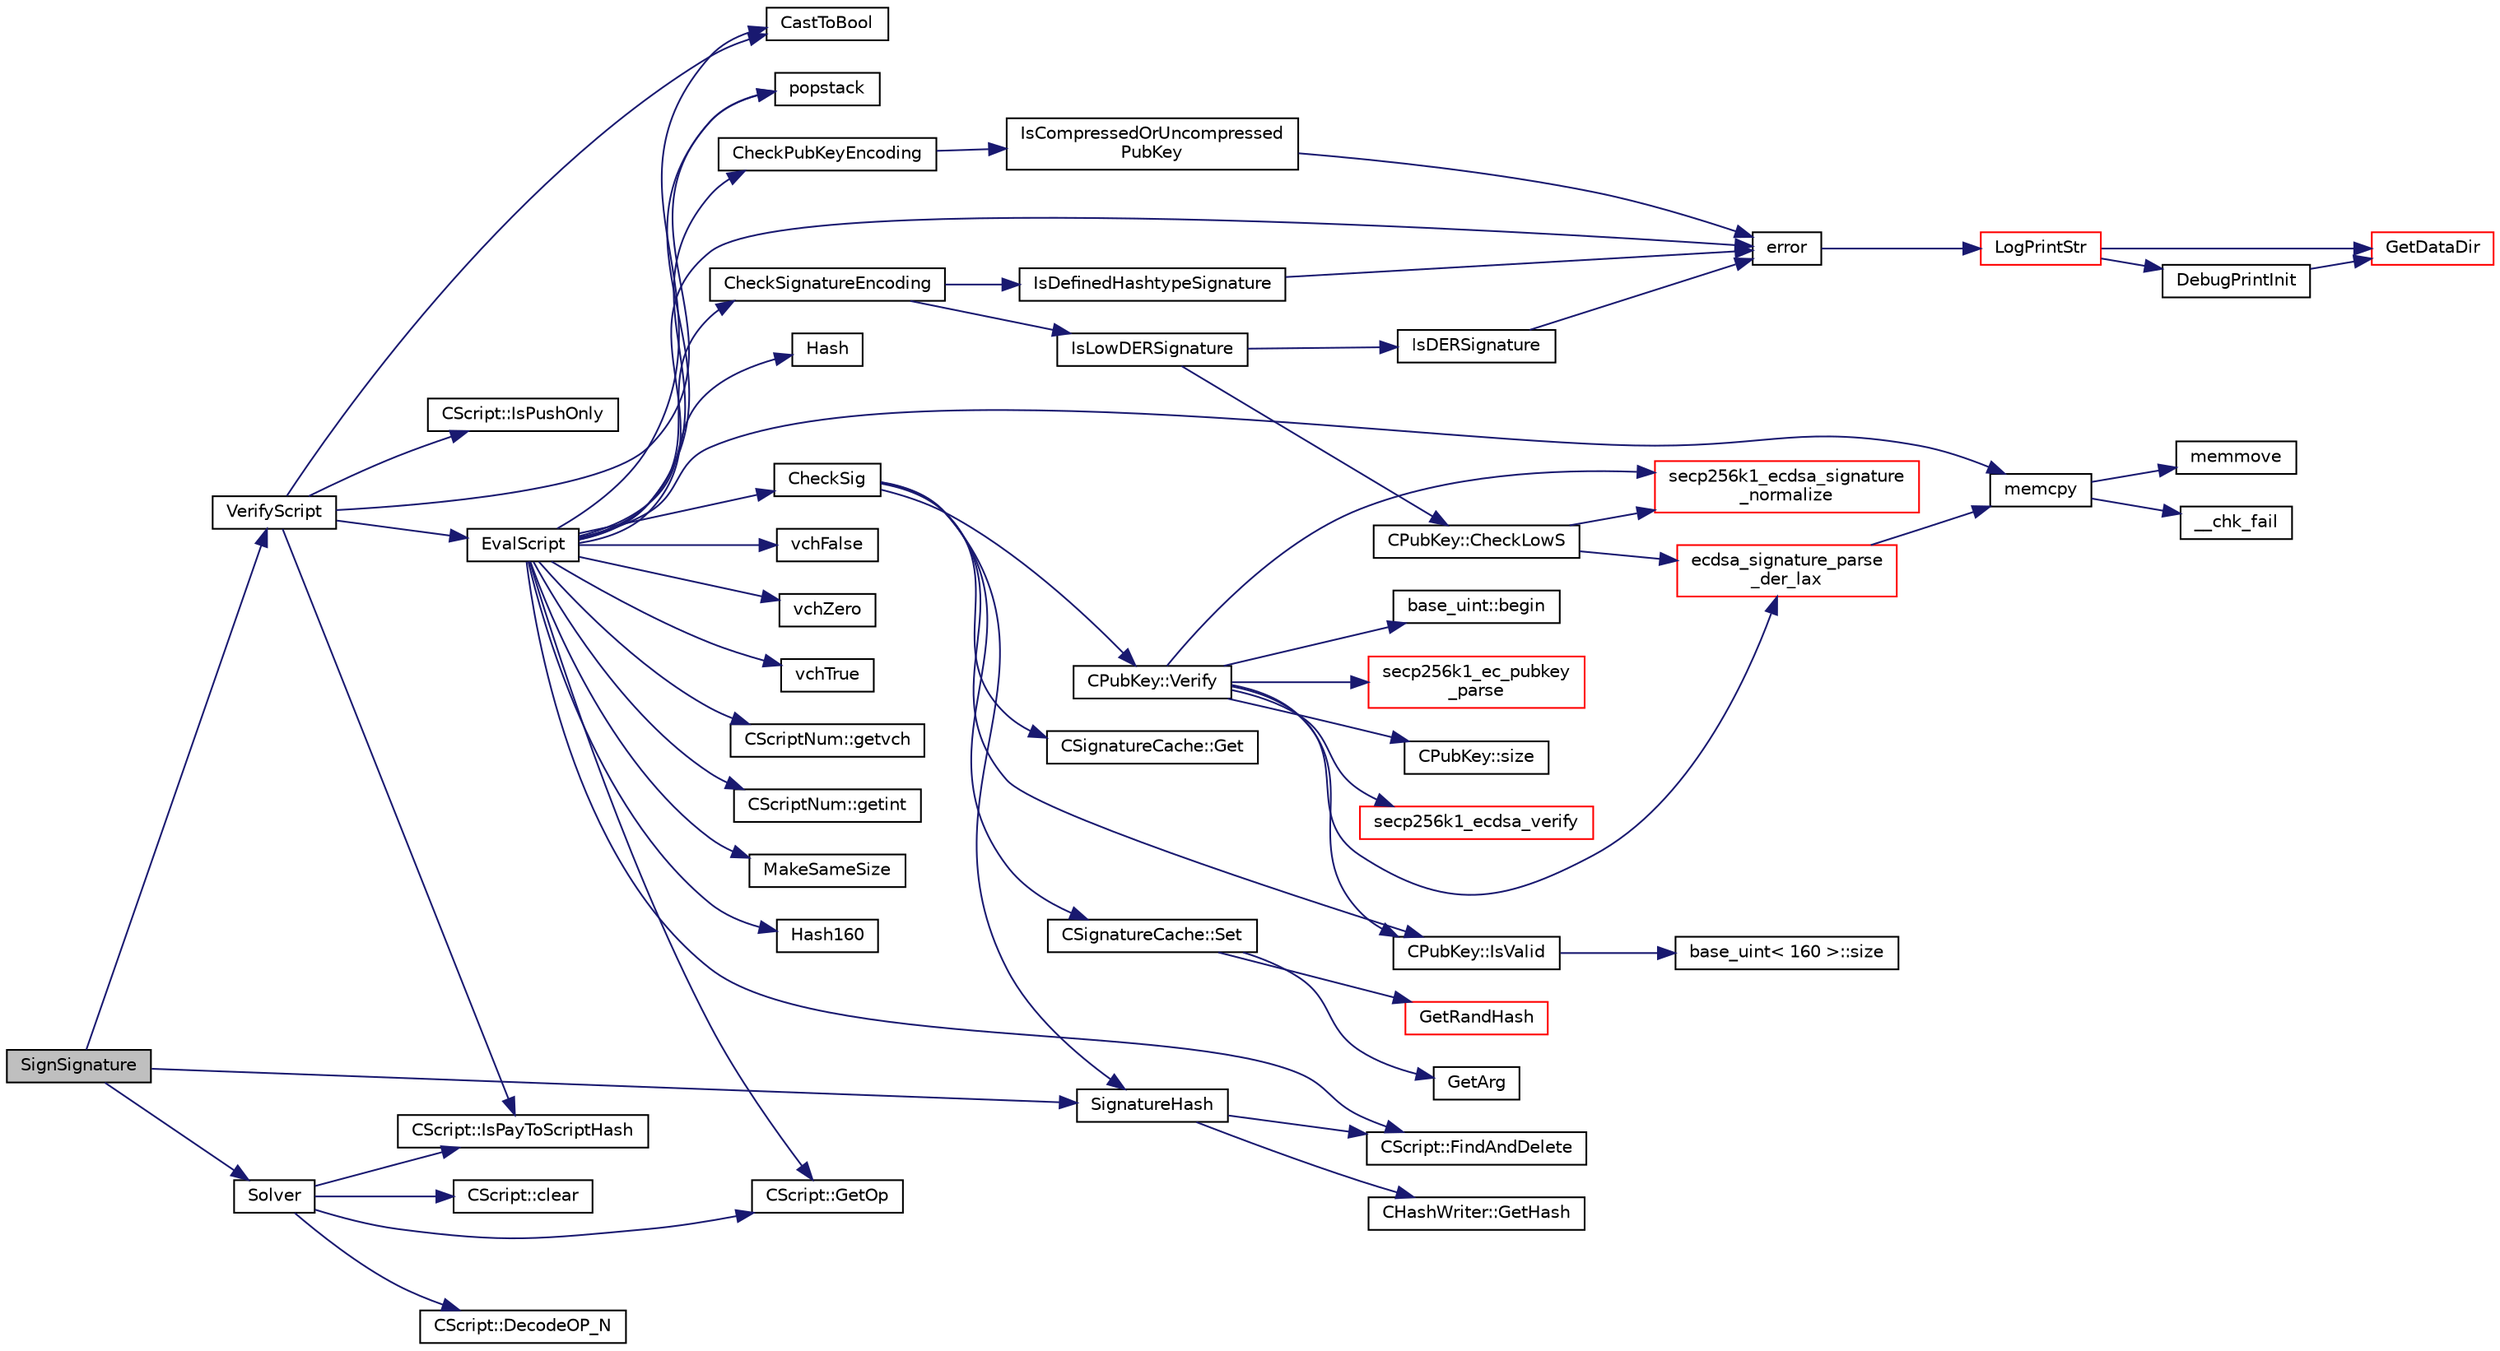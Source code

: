digraph "SignSignature"
{
  edge [fontname="Helvetica",fontsize="10",labelfontname="Helvetica",labelfontsize="10"];
  node [fontname="Helvetica",fontsize="10",shape=record];
  rankdir="LR";
  Node3396 [label="SignSignature",height=0.2,width=0.4,color="black", fillcolor="grey75", style="filled", fontcolor="black"];
  Node3396 -> Node3397 [color="midnightblue",fontsize="10",style="solid",fontname="Helvetica"];
  Node3397 [label="SignatureHash",height=0.2,width=0.4,color="black", fillcolor="white", style="filled",URL="$dd/d0f/script_8cpp.html#a4086161bb714485e7e3662d9b0ceed7d"];
  Node3397 -> Node3398 [color="midnightblue",fontsize="10",style="solid",fontname="Helvetica"];
  Node3398 [label="CScript::FindAndDelete",height=0.2,width=0.4,color="black", fillcolor="white", style="filled",URL="$d9/d4b/class_c_script.html#aad6e9f84fe8aa2d27a979f1bc2732463"];
  Node3397 -> Node3399 [color="midnightblue",fontsize="10",style="solid",fontname="Helvetica"];
  Node3399 [label="CHashWriter::GetHash",height=0.2,width=0.4,color="black", fillcolor="white", style="filled",URL="$d2/def/class_c_hash_writer.html#ae94a937211502eabf19477630090093a"];
  Node3396 -> Node3400 [color="midnightblue",fontsize="10",style="solid",fontname="Helvetica"];
  Node3400 [label="Solver",height=0.2,width=0.4,color="black", fillcolor="white", style="filled",URL="$dd/d0f/script_8cpp.html#a6ee6be50bff44464e905680c6fcee6dc"];
  Node3400 -> Node3401 [color="midnightblue",fontsize="10",style="solid",fontname="Helvetica"];
  Node3401 [label="CScript::IsPayToScriptHash",height=0.2,width=0.4,color="black", fillcolor="white", style="filled",URL="$d9/d4b/class_c_script.html#a0c3729c606d318923dc06f95d85a0971"];
  Node3400 -> Node3402 [color="midnightblue",fontsize="10",style="solid",fontname="Helvetica"];
  Node3402 [label="CScript::clear",height=0.2,width=0.4,color="black", fillcolor="white", style="filled",URL="$d9/d4b/class_c_script.html#a7b2baf842621f07c4939408acf63377c"];
  Node3400 -> Node3403 [color="midnightblue",fontsize="10",style="solid",fontname="Helvetica"];
  Node3403 [label="CScript::GetOp",height=0.2,width=0.4,color="black", fillcolor="white", style="filled",URL="$d9/d4b/class_c_script.html#a94635ed93d8d244ec3acfa83f9ecfe5f"];
  Node3400 -> Node3404 [color="midnightblue",fontsize="10",style="solid",fontname="Helvetica"];
  Node3404 [label="CScript::DecodeOP_N",height=0.2,width=0.4,color="black", fillcolor="white", style="filled",URL="$d9/d4b/class_c_script.html#a7f975fca06b3e9a17da8ba23c7647e2e"];
  Node3396 -> Node3405 [color="midnightblue",fontsize="10",style="solid",fontname="Helvetica"];
  Node3405 [label="VerifyScript",height=0.2,width=0.4,color="black", fillcolor="white", style="filled",URL="$dd/d0f/script_8cpp.html#a995f521b6ca4a8bfbd02d4cfe226feb6"];
  Node3405 -> Node3406 [color="midnightblue",fontsize="10",style="solid",fontname="Helvetica"];
  Node3406 [label="EvalScript",height=0.2,width=0.4,color="black", fillcolor="white", style="filled",URL="$dd/d0f/script_8cpp.html#a06faacc17cea79366513c22361475a5a"];
  Node3406 -> Node3407 [color="midnightblue",fontsize="10",style="solid",fontname="Helvetica"];
  Node3407 [label="vchFalse",height=0.2,width=0.4,color="black", fillcolor="white", style="filled",URL="$dd/d0f/script_8cpp.html#a6a72ce5c3d29330e70b69f5964aef752"];
  Node3406 -> Node3408 [color="midnightblue",fontsize="10",style="solid",fontname="Helvetica"];
  Node3408 [label="vchZero",height=0.2,width=0.4,color="black", fillcolor="white", style="filled",URL="$dd/d0f/script_8cpp.html#a53582f03e92e860d973791d31b683cbe"];
  Node3406 -> Node3409 [color="midnightblue",fontsize="10",style="solid",fontname="Helvetica"];
  Node3409 [label="vchTrue",height=0.2,width=0.4,color="black", fillcolor="white", style="filled",URL="$dd/d0f/script_8cpp.html#a498c11ff9400e1e200522482a60114b9"];
  Node3406 -> Node3403 [color="midnightblue",fontsize="10",style="solid",fontname="Helvetica"];
  Node3406 -> Node3410 [color="midnightblue",fontsize="10",style="solid",fontname="Helvetica"];
  Node3410 [label="CScriptNum::getvch",height=0.2,width=0.4,color="black", fillcolor="white", style="filled",URL="$d8/d95/class_c_script_num.html#af1684eeaa754266aa5bd4fc5f14c6991"];
  Node3406 -> Node3411 [color="midnightblue",fontsize="10",style="solid",fontname="Helvetica"];
  Node3411 [label="CastToBool",height=0.2,width=0.4,color="black", fillcolor="white", style="filled",URL="$dd/d0f/script_8cpp.html#a43bc2157638b796f2e3144963e00db34"];
  Node3406 -> Node3412 [color="midnightblue",fontsize="10",style="solid",fontname="Helvetica"];
  Node3412 [label="popstack",height=0.2,width=0.4,color="black", fillcolor="white", style="filled",URL="$dd/d0f/script_8cpp.html#a8a6c5e60bc410bea032ace92ff6461ee"];
  Node3406 -> Node3413 [color="midnightblue",fontsize="10",style="solid",fontname="Helvetica"];
  Node3413 [label="CScriptNum::getint",height=0.2,width=0.4,color="black", fillcolor="white", style="filled",URL="$d8/d95/class_c_script_num.html#ae205465ff5e3cfef3f2f6d29d3ee250d"];
  Node3406 -> Node3414 [color="midnightblue",fontsize="10",style="solid",fontname="Helvetica"];
  Node3414 [label="MakeSameSize",height=0.2,width=0.4,color="black", fillcolor="white", style="filled",URL="$dd/d0f/script_8cpp.html#aaf7ccd43a5a96642e2eea2f42333ea72"];
  Node3406 -> Node3415 [color="midnightblue",fontsize="10",style="solid",fontname="Helvetica"];
  Node3415 [label="Hash160",height=0.2,width=0.4,color="black", fillcolor="white", style="filled",URL="$db/dfb/hash_8h.html#a4490f70ddae16e9e48460a0416a48a6b"];
  Node3406 -> Node3416 [color="midnightblue",fontsize="10",style="solid",fontname="Helvetica"];
  Node3416 [label="memcpy",height=0.2,width=0.4,color="black", fillcolor="white", style="filled",URL="$d5/d9f/glibc__compat_8cpp.html#a0f46826ab0466591e136db24394923cf"];
  Node3416 -> Node3417 [color="midnightblue",fontsize="10",style="solid",fontname="Helvetica"];
  Node3417 [label="memmove",height=0.2,width=0.4,color="black", fillcolor="white", style="filled",URL="$d5/d9f/glibc__compat_8cpp.html#a9778d49e9029dd75bc53ecbbf9f5e9a1"];
  Node3416 -> Node3418 [color="midnightblue",fontsize="10",style="solid",fontname="Helvetica"];
  Node3418 [label="__chk_fail",height=0.2,width=0.4,color="black", fillcolor="white", style="filled",URL="$d5/d9f/glibc__compat_8cpp.html#a424ac71631da5ada2976630ff67051d1"];
  Node3406 -> Node3419 [color="midnightblue",fontsize="10",style="solid",fontname="Helvetica"];
  Node3419 [label="Hash",height=0.2,width=0.4,color="black", fillcolor="white", style="filled",URL="$db/dfb/hash_8h.html#ab3f6c437460137530d86e09c2c102e99"];
  Node3406 -> Node3398 [color="midnightblue",fontsize="10",style="solid",fontname="Helvetica"];
  Node3406 -> Node3420 [color="midnightblue",fontsize="10",style="solid",fontname="Helvetica"];
  Node3420 [label="CheckSignatureEncoding",height=0.2,width=0.4,color="black", fillcolor="white", style="filled",URL="$dd/d0f/script_8cpp.html#a12d14b6b219e70fe8e9a34cf6ea29c7c"];
  Node3420 -> Node3421 [color="midnightblue",fontsize="10",style="solid",fontname="Helvetica"];
  Node3421 [label="IsLowDERSignature",height=0.2,width=0.4,color="black", fillcolor="white", style="filled",URL="$dd/d0f/script_8cpp.html#a0fd00c3aff80aafc124933b1c789c660"];
  Node3421 -> Node3422 [color="midnightblue",fontsize="10",style="solid",fontname="Helvetica"];
  Node3422 [label="IsDERSignature",height=0.2,width=0.4,color="black", fillcolor="white", style="filled",URL="$dd/d0f/script_8cpp.html#a085cff21cf73b4aa50c6fc5a0082ad85"];
  Node3422 -> Node3423 [color="midnightblue",fontsize="10",style="solid",fontname="Helvetica"];
  Node3423 [label="error",height=0.2,width=0.4,color="black", fillcolor="white", style="filled",URL="$d8/d3c/util_8h.html#af8985880cf4ef26df0a5aa2ffcb76662"];
  Node3423 -> Node3424 [color="midnightblue",fontsize="10",style="solid",fontname="Helvetica"];
  Node3424 [label="LogPrintStr",height=0.2,width=0.4,color="red", fillcolor="white", style="filled",URL="$d8/d3c/util_8h.html#afd4c3002b2797c0560adddb6af3ca1da"];
  Node3424 -> Node3425 [color="midnightblue",fontsize="10",style="solid",fontname="Helvetica"];
  Node3425 [label="DebugPrintInit",height=0.2,width=0.4,color="black", fillcolor="white", style="filled",URL="$df/d2d/util_8cpp.html#a751ff5f21d880737811136b5e0bcea12"];
  Node3425 -> Node3426 [color="midnightblue",fontsize="10",style="solid",fontname="Helvetica"];
  Node3426 [label="GetDataDir",height=0.2,width=0.4,color="red", fillcolor="white", style="filled",URL="$df/d2d/util_8cpp.html#ab83866a054745d4b30a3948a1b44beba"];
  Node3424 -> Node3426 [color="midnightblue",fontsize="10",style="solid",fontname="Helvetica"];
  Node3421 -> Node3433 [color="midnightblue",fontsize="10",style="solid",fontname="Helvetica"];
  Node3433 [label="CPubKey::CheckLowS",height=0.2,width=0.4,color="black", fillcolor="white", style="filled",URL="$da/d4e/class_c_pub_key.html#a4ada230ef593456ef9088c28fd5ca34e",tooltip="Check whether a signature is normalized (lower-S). "];
  Node3433 -> Node3434 [color="midnightblue",fontsize="10",style="solid",fontname="Helvetica"];
  Node3434 [label="ecdsa_signature_parse\l_der_lax",height=0.2,width=0.4,color="red", fillcolor="white", style="filled",URL="$da/d8e/pubkey_8cpp.html#acd68762de13ffb2c909fcf12acfea0fd",tooltip="This function is taken from the libsecp256k1 distribution and implements DER parsing for ECDSA signat..."];
  Node3434 -> Node3416 [color="midnightblue",fontsize="10",style="solid",fontname="Helvetica"];
  Node3433 -> Node3439 [color="midnightblue",fontsize="10",style="solid",fontname="Helvetica"];
  Node3439 [label="secp256k1_ecdsa_signature\l_normalize",height=0.2,width=0.4,color="red", fillcolor="white", style="filled",URL="$d7/dd3/secp256k1_8h.html#a93ec36a19229f08acc5ff1ca613ab3a1",tooltip="Convert a signature to a normalized lower-S form. "];
  Node3420 -> Node3443 [color="midnightblue",fontsize="10",style="solid",fontname="Helvetica"];
  Node3443 [label="IsDefinedHashtypeSignature",height=0.2,width=0.4,color="black", fillcolor="white", style="filled",URL="$dd/d0f/script_8cpp.html#a10b82cfa960aba7c714878a6c5ba6424"];
  Node3443 -> Node3423 [color="midnightblue",fontsize="10",style="solid",fontname="Helvetica"];
  Node3406 -> Node3444 [color="midnightblue",fontsize="10",style="solid",fontname="Helvetica"];
  Node3444 [label="CheckPubKeyEncoding",height=0.2,width=0.4,color="black", fillcolor="white", style="filled",URL="$dd/d0f/script_8cpp.html#aec208a0fbaa42e181985417445545e4d"];
  Node3444 -> Node3445 [color="midnightblue",fontsize="10",style="solid",fontname="Helvetica"];
  Node3445 [label="IsCompressedOrUncompressed\lPubKey",height=0.2,width=0.4,color="black", fillcolor="white", style="filled",URL="$dd/d0f/script_8cpp.html#a911a8699bdb4314ccba8553ba3522d23"];
  Node3445 -> Node3423 [color="midnightblue",fontsize="10",style="solid",fontname="Helvetica"];
  Node3406 -> Node3446 [color="midnightblue",fontsize="10",style="solid",fontname="Helvetica"];
  Node3446 [label="CheckSig",height=0.2,width=0.4,color="black", fillcolor="white", style="filled",URL="$dd/d0f/script_8cpp.html#af1a7eb0123f11ad1154249f4a4c1a9d1"];
  Node3446 -> Node3447 [color="midnightblue",fontsize="10",style="solid",fontname="Helvetica"];
  Node3447 [label="CPubKey::IsValid",height=0.2,width=0.4,color="black", fillcolor="white", style="filled",URL="$da/d4e/class_c_pub_key.html#a4fa94293cf8577fd039b9a133f6c7f30"];
  Node3447 -> Node3448 [color="midnightblue",fontsize="10",style="solid",fontname="Helvetica"];
  Node3448 [label="base_uint\< 160 \>::size",height=0.2,width=0.4,color="black", fillcolor="white", style="filled",URL="$da/df7/classbase__uint.html#a1f49b034e686269601ea89b0319b8004"];
  Node3446 -> Node3397 [color="midnightblue",fontsize="10",style="solid",fontname="Helvetica"];
  Node3446 -> Node3449 [color="midnightblue",fontsize="10",style="solid",fontname="Helvetica"];
  Node3449 [label="CSignatureCache::Get",height=0.2,width=0.4,color="black", fillcolor="white", style="filled",URL="$df/d87/class_c_signature_cache.html#a9c1dbf6b015d35145f058ace43eac107"];
  Node3446 -> Node3450 [color="midnightblue",fontsize="10",style="solid",fontname="Helvetica"];
  Node3450 [label="CPubKey::Verify",height=0.2,width=0.4,color="black", fillcolor="white", style="filled",URL="$da/d4e/class_c_pub_key.html#a5b3fef213b227394ca9d0a1e3baa957e"];
  Node3450 -> Node3447 [color="midnightblue",fontsize="10",style="solid",fontname="Helvetica"];
  Node3450 -> Node3451 [color="midnightblue",fontsize="10",style="solid",fontname="Helvetica"];
  Node3451 [label="secp256k1_ec_pubkey\l_parse",height=0.2,width=0.4,color="red", fillcolor="white", style="filled",URL="$d7/dd3/secp256k1_8h.html#a4e5dc8952c9a7e791376505ef2023ca1",tooltip="Parse a variable-length public key into the pubkey object. "];
  Node3450 -> Node3459 [color="midnightblue",fontsize="10",style="solid",fontname="Helvetica"];
  Node3459 [label="CPubKey::size",height=0.2,width=0.4,color="black", fillcolor="white", style="filled",URL="$da/d4e/class_c_pub_key.html#a6bb28fcf0a5f799c69f5b7269363b309"];
  Node3450 -> Node3434 [color="midnightblue",fontsize="10",style="solid",fontname="Helvetica"];
  Node3450 -> Node3439 [color="midnightblue",fontsize="10",style="solid",fontname="Helvetica"];
  Node3450 -> Node3460 [color="midnightblue",fontsize="10",style="solid",fontname="Helvetica"];
  Node3460 [label="secp256k1_ecdsa_verify",height=0.2,width=0.4,color="red", fillcolor="white", style="filled",URL="$d7/dd3/secp256k1_8h.html#a41065390f9039c4140ec04999724987d",tooltip="Verify an ECDSA signature. "];
  Node3450 -> Node3468 [color="midnightblue",fontsize="10",style="solid",fontname="Helvetica"];
  Node3468 [label="base_uint::begin",height=0.2,width=0.4,color="black", fillcolor="white", style="filled",URL="$da/df7/classbase__uint.html#aaa32054bf4e8fbb31d54a75f6065174d"];
  Node3446 -> Node3469 [color="midnightblue",fontsize="10",style="solid",fontname="Helvetica"];
  Node3469 [label="CSignatureCache::Set",height=0.2,width=0.4,color="black", fillcolor="white", style="filled",URL="$df/d87/class_c_signature_cache.html#ac2e63052c7b13f73fa0f6f4624e29c07"];
  Node3469 -> Node3470 [color="midnightblue",fontsize="10",style="solid",fontname="Helvetica"];
  Node3470 [label="GetArg",height=0.2,width=0.4,color="black", fillcolor="white", style="filled",URL="$df/d2d/util_8cpp.html#a24f685720bf40370e5bd2a192ad50cd8",tooltip="Return string argument or default value. "];
  Node3469 -> Node3471 [color="midnightblue",fontsize="10",style="solid",fontname="Helvetica"];
  Node3471 [label="GetRandHash",height=0.2,width=0.4,color="red", fillcolor="white", style="filled",URL="$df/d2d/util_8cpp.html#af3aedae75efabb170337a497457f7ecf"];
  Node3406 -> Node3423 [color="midnightblue",fontsize="10",style="solid",fontname="Helvetica"];
  Node3405 -> Node3411 [color="midnightblue",fontsize="10",style="solid",fontname="Helvetica"];
  Node3405 -> Node3401 [color="midnightblue",fontsize="10",style="solid",fontname="Helvetica"];
  Node3405 -> Node3475 [color="midnightblue",fontsize="10",style="solid",fontname="Helvetica"];
  Node3475 [label="CScript::IsPushOnly",height=0.2,width=0.4,color="black", fillcolor="white", style="filled",URL="$d9/d4b/class_c_script.html#a804771eeafb1039672515eabbc823274"];
  Node3405 -> Node3412 [color="midnightblue",fontsize="10",style="solid",fontname="Helvetica"];
}

